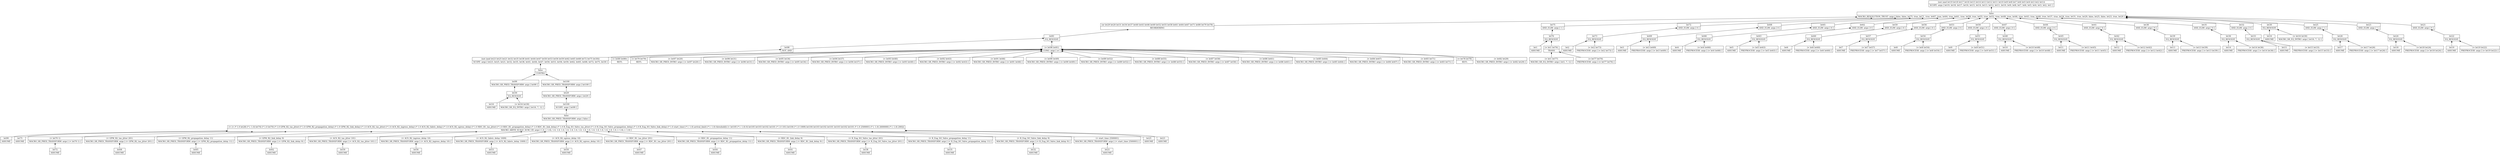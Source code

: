 
digraph proof {
	rankdir="BT";
	node [shape=record];
	comment="{\"letMap\" : {\"let1\" : \"(= arrival_time (+ start_time latency))\", \"let2\" : \"(= latency (+ R_Eng_SO_Valve_link_delay R_Eng_SO_Valve_propagation_delay R_Eng_SO_Valve_tas_jitter RDC_R1_link_delay RDC_R1_propagation_delay RDC_R1_tas_jitter ACS_R2_egress_delay ACS_R2_fabric_delay ACS_R2_ingress_delay ACS_R2_tas_jitter GPM_R2_link_delay GPM_R2_propagation_delay GPM_R2_tas_jitter))\", \"let3\" : \"(= GPM_R2_tas_jitter 200)\", \"let4\" : \"(= GPM_R2_propagation_delay 10)\", \"let5\" : \"(= GPM_R2_link_delay 8)\", \"let6\" : \"(= ACS_R2_tas_jitter 100)\", \"let7\" : \"(= ACS_R2_ingress_delay 9)\", \"let8\" : \"(= ACS_R2_fabric_delay 1008)\", \"let9\" : \"(= ACS_R2_egress_delay 9)\", \"let10\" : \"(= RDC_R1_tas_jitter 200)\", \"let11\" : \"(= RDC_R1_propagation_delay 10)\", \"let12\" : \"(= RDC_R1_link_delay 8)\", \"let13\" : \"(= R_Eng_SO_Valve_tas_jitter 200)\", \"let14\" : \"(= R_Eng_SO_Valve_propagation_delay 10)\", \"let15\" : \"(= R_Eng_SO_Valve_link_delay 8)\", \"let16\" : \"(\>= arrival_time (+ arrival_limit threshold))\", \"let17\" : \"(= arrival_limit 2600000)\", \"let18\" : \"(= threshold 200)\", \"let19\" : \"(= start_time 2500000)\", \"let20\" : \"(\>= start_time 2500001)\", \"let21\" : \"(not let20)\", \"let22\" : \"(and let21 (\>= start_time 2500000))\", \"let23\" : \"(\>= threshold 200)\", \"let24\" : \"(and (not (\>= threshold 201)) let23)\", \"let25\" : \"(\>= arrival_limit 2600000)\", \"let26\" : \"(and (not (\>= arrival_limit 2600001)) let25)\", \"let27\" : \"(* (- 1) arrival_time)\", \"let28\" : \"(+ threshold let27 arrival_limit)\", \"let29\" : \"(\>= let28 1)\", \"let30\" : \"(not let29)\", \"let31\" : \"(\>= R_Eng_SO_Valve_link_delay 9)\", \"let32\" : \"(not let31)\", \"let33\" : \"(and let32 (\>= R_Eng_SO_Valve_link_delay 8))\", \"let34\" : \"(\>= R_Eng_SO_Valve_propagation_delay 11)\", \"let35\" : \"(not let34)\", \"let36\" : \"(and let35 (\>= R_Eng_SO_Valve_propagation_delay 10))\", \"let37\" : \"(\>= R_Eng_SO_Valve_tas_jitter 201)\", \"let38\" : \"(not let37)\", \"let39\" : \"(and let38 (\>= R_Eng_SO_Valve_tas_jitter 200))\", \"let40\" : \"(\>= RDC_R1_link_delay 9)\", \"let41\" : \"(not let40)\", \"let42\" : \"(and let41 (\>= RDC_R1_link_delay 8))\", \"let43\" : \"(\>= RDC_R1_propagation_delay 11)\", \"let44\" : \"(not let43)\", \"let45\" : \"(and let44 (\>= RDC_R1_propagation_delay 10))\", \"let46\" : \"(\>= RDC_R1_tas_jitter 201)\", \"let47\" : \"(not let46)\", \"let48\" : \"(and let47 (\>= RDC_R1_tas_jitter 200))\", \"let49\" : \"(\>= ACS_R2_egress_delay 10)\", \"let50\" : \"(not let49)\", \"let51\" : \"(and let50 (\>= ACS_R2_egress_delay 9))\", \"let52\" : \"(\>= ACS_R2_fabric_delay 1009)\", \"let53\" : \"(not let52)\", \"let54\" : \"(and let53 (\>= ACS_R2_fabric_delay 1008))\", \"let55\" : \"(\>= ACS_R2_ingress_delay 10)\", \"let56\" : \"(not let55)\", \"let57\" : \"(and let56 (\>= ACS_R2_ingress_delay 9))\", \"let58\" : \"(\>= ACS_R2_tas_jitter 101)\", \"let59\" : \"(not let58)\", \"let60\" : \"(and let59 (\>= ACS_R2_tas_jitter 100))\", \"let61\" : \"(\>= GPM_R2_link_delay 9)\", \"let62\" : \"(not let61)\", \"let63\" : \"(and let62 (\>= GPM_R2_link_delay 8))\", \"let64\" : \"(\>= GPM_R2_propagation_delay 11)\", \"let65\" : \"(not let64)\", \"let66\" : \"(and let65 (\>= GPM_R2_propagation_delay 10))\", \"let67\" : \"(\>= GPM_R2_tas_jitter 201)\", \"let68\" : \"(not let67)\", \"let69\" : \"(and let68 (\>= GPM_R2_tas_jitter 200))\", \"let70\" : \"(+ latency (* (- 1) R_Eng_SO_Valve_link_delay) (* (- 1) R_Eng_SO_Valve_propagation_delay) (* (- 1) R_Eng_SO_Valve_tas_jitter) (* (- 1) RDC_R1_link_delay) (* (- 1) RDC_R1_propagation_delay) (* (- 1) RDC_R1_tas_jitter) (* (- 1) ACS_R2_egress_delay) (* (- 1) ACS_R2_fabric_delay) (* (- 1) ACS_R2_ingress_delay) (* (- 1) ACS_R2_tas_jitter) (* (- 1) GPM_R2_link_delay) (* (- 1) GPM_R2_propagation_delay) (* (- 1) GPM_R2_tas_jitter))\", \"let71\" : \"(\>= let70 1)\", \"let72\" : \"(not let71)\", \"let73\" : \"(and let72 (\>= let70 0))\", \"let74\" : \"(+ latency start_time let27)\", \"let75\" : \"(\>= let74 0)\", \"let76\" : \"(and (not (\>= let74 1)) let75)\", \"let77\" : \"(= latency (+ (* (- 1) start_time) arrival_time))\", \"let78\" : \"(not let75)\", \"let79\" : \"(not let25)\", \"let80\" : \"(not let23)\", \"let81\" : \"(or let80 let79 let20 let31 let34 let37 let40 let43 let46 let49 let52 let55 let58 let61 let64 let67 let71 let78 let29)\", \"let82\" : \"(not let30)\", \"let83\" : \"(not let72)\", \"let84\" : \"(not let68)\", \"let85\" : \"(not let65)\", \"let86\" : \"(not let62)\", \"let87\" : \"(not let59)\", \"let88\" : \"(not let56)\", \"let89\" : \"(not let53)\", \"let90\" : \"(not let50)\", \"let91\" : \"(not let47)\", \"let92\" : \"(not let44)\", \"let93\" : \"(not let41)\", \"let94\" : \"(not let38)\", \"let95\" : \"(not let35)\", \"let96\" : \"(not let32)\", \"let97\" : \"(not let21)\", \"let98\" : \"(or let80 let79 let97 let96 let95 let94 let93 let92 let91 let90 let89 let88 let87 let86 let85 let84 let83 let78 let82)\", \"let99\" : \"(\< let28 1)\", \"let100\" : \"(not let99)\", \"let101\" : \"(* 1.0 9)\", \"let102\" : \"(* 1.0 11)\", \"let103\" : \"(* 1.0 201)\", \"let104\" : \"(* 1.0 10)\", \"let105\" : \"(* 1.0 1)\"}}";
	0 [ label = "{(not (and let19 let18 let17 let16 let15 let14 let13 let12 let11 let10 let9 let8 let7 let6 let5 let4 let3 let2 let1))|SCOPE :args [ let19, let18, let17, let16, let15, let14, let13, let12, let11, let10, let9, let8, let7, let6, let5, let4, let3, let2, let1 ]}", comment = "{\"subProofQty\":147}" ];
	1 [ label = "{false|MACRO_RESOLUTION_TRUST :args [ false, false, let75, true, let71, true, let67, true, let64, true, let61, true, let58, true, let55, true, let52, true, let49, true, let46, true, let43, true, let40, true, let37, true, let34, true, let31, true, let29, false, let25, false, let23, true, let20 ]}", comment = "{\"subProofQty\":146}" ];
	2 [ label = "{(or let29 let20 let31 let34 let37 let40 let43 let46 let49 let52 let55 let58 let61 let64 let67 let71 let80 let79 let78)|REORDERING}", comment = "{\"subProofQty\":68}" ];
	3 [ label = "{let81|EQ_RESOLVE}", comment = "{\"subProofQty\":67}" ];
	4 [ label = "{let98|NOT_AND}", comment = "{\"subProofQty\":46}" ];
	5 [ label = "{(not (and let23 let25 let21 let32 let35 let38 let41 let44 let47 let50 let53 let56 let59 let62 let65 let68 let72 let75 let30))|SCOPE :args [ let23, let25, let21, let32, let35, let38, let41, let44, let47, let50, let53, let56, let59, let62, let65, let68, let72, let75, let30 ]}", comment = "{\"subProofQty\":45}" ];
	6 [ label = "{false|CONTRA}", comment = "{\"subProofQty\":44}" ];
	7 [ label = "{let99|MACRO_SR_PRED_TRANSFORM :args [ let99 ]}", comment = "{\"subProofQty\":4}" ];
	8 [ label = "{let30|EQ_RESOLVE}", comment = "{\"subProofQty\":3}" ];
	9 [ label = "{let16|ASSUME}", comment = "{\"subProofQty\":1}" ];
	9 -> 8;
	10 [ label = "{(= let16 let30)|MACRO_SR_EQ_INTRO :args [ let16, 7, 12 ]}", comment = "{\"subProofQty\":1}" ];
	10 -> 8;
	8 -> 7;
	7 -> 6;
	11 [ label = "{let100|MACRO_SR_PRED_TRANSFORM :args [ let100 ]}", comment = "{\"subProofQty\":39}" ];
	12 [ label = "{let29|MACRO_SR_PRED_TRANSFORM :args [ let29 ]}", comment = "{\"subProofQty\":38}" ];
	13 [ label = "{let100|SCOPE :args [ let99 ]}", comment = "{\"subProofQty\":37}" ];
	14 [ label = "{false|MACRO_SR_PRED_TRANSFORM :args [ false ]}", comment = "{\"subProofQty\":36}" ];
	15 [ label = "{(\< (+ (* 1.0 let28) (* (- 1.0) let74) (* 1.0 let70) (* 1.0 GPM_R2_tas_jitter) (* 1.0 GPM_R2_propagation_delay) (* 1.0 GPM_R2_link_delay) (* 1.0 ACS_R2_tas_jitter) (* 1.0 ACS_R2_ingress_delay) (* 1.0 ACS_R2_fabric_delay) (* 1.0 ACS_R2_egress_delay) (* 1.0 RDC_R1_tas_jitter) (* 1.0 RDC_R1_propagation_delay) (* 1.0 RDC_R1_link_delay) (* 1.0 R_Eng_SO_Valve_tas_jitter) (* 1.0 R_Eng_SO_Valve_propagation_delay) (* 1.0 R_Eng_SO_Valve_link_delay) (* 1.0 start_time) (* (- 1.0) arrival_limit) (* (- 1.0) threshold)) (+ let105 (* (- 1.0) 0) let105 let103 let102 let101 (* 1.0 101) let104 (* 1.0 1009) let104 let103 let102 let101 let103 let102 let101 (* 1.0 2500001) (* (- 1.0) 2600000) (* (- 1.0) 200)))|MACRO_ARITH_SCALE_SUM_UB :args [ 1.0, (- 1.0), 1.0, 1.0, 1.0, 1.0, 1.0, 1.0, 1.0, 1.0, 1.0, 1.0, 1.0, 1.0, 1.0, 1.0, 1.0, (- 1.0), (- 1.0) ]}", comment = "{\"subProofQty\":35}" ];
	16 [ label = "{let99|ASSUME}", comment = "{\"subProofQty\":1}" ];
	16 -> 15;
	17 [ label = "{let75|ASSUME}", comment = "{\"subProofQty\":1}" ];
	17 -> 15;
	18 [ label = "{(\< let70 1)|MACRO_SR_PRED_TRANSFORM :args [ (\< let70 1) ]}", comment = "{\"subProofQty\":2}" ];
	19 [ label = "{let72|ASSUME}", comment = "{\"subProofQty\":1}" ];
	19 -> 18;
	18 -> 15;
	20 [ label = "{(\< GPM_R2_tas_jitter 201)|MACRO_SR_PRED_TRANSFORM :args [ (\< GPM_R2_tas_jitter 201) ]}", comment = "{\"subProofQty\":2}" ];
	21 [ label = "{let68|ASSUME}", comment = "{\"subProofQty\":1}" ];
	21 -> 20;
	20 -> 15;
	22 [ label = "{(\< GPM_R2_propagation_delay 11)|MACRO_SR_PRED_TRANSFORM :args [ (\< GPM_R2_propagation_delay 11) ]}", comment = "{\"subProofQty\":2}" ];
	23 [ label = "{let65|ASSUME}", comment = "{\"subProofQty\":1}" ];
	23 -> 22;
	22 -> 15;
	24 [ label = "{(\< GPM_R2_link_delay 9)|MACRO_SR_PRED_TRANSFORM :args [ (\< GPM_R2_link_delay 9) ]}", comment = "{\"subProofQty\":2}" ];
	25 [ label = "{let62|ASSUME}", comment = "{\"subProofQty\":1}" ];
	25 -> 24;
	24 -> 15;
	26 [ label = "{(\< ACS_R2_tas_jitter 101)|MACRO_SR_PRED_TRANSFORM :args [ (\< ACS_R2_tas_jitter 101) ]}", comment = "{\"subProofQty\":2}" ];
	27 [ label = "{let59|ASSUME}", comment = "{\"subProofQty\":1}" ];
	27 -> 26;
	26 -> 15;
	28 [ label = "{(\< ACS_R2_ingress_delay 10)|MACRO_SR_PRED_TRANSFORM :args [ (\< ACS_R2_ingress_delay 10) ]}", comment = "{\"subProofQty\":2}" ];
	29 [ label = "{let56|ASSUME}", comment = "{\"subProofQty\":1}" ];
	29 -> 28;
	28 -> 15;
	30 [ label = "{(\< ACS_R2_fabric_delay 1009)|MACRO_SR_PRED_TRANSFORM :args [ (\< ACS_R2_fabric_delay 1009) ]}", comment = "{\"subProofQty\":2}" ];
	31 [ label = "{let53|ASSUME}", comment = "{\"subProofQty\":1}" ];
	31 -> 30;
	30 -> 15;
	32 [ label = "{(\< ACS_R2_egress_delay 10)|MACRO_SR_PRED_TRANSFORM :args [ (\< ACS_R2_egress_delay 10) ]}", comment = "{\"subProofQty\":2}" ];
	33 [ label = "{let50|ASSUME}", comment = "{\"subProofQty\":1}" ];
	33 -> 32;
	32 -> 15;
	34 [ label = "{(\< RDC_R1_tas_jitter 201)|MACRO_SR_PRED_TRANSFORM :args [ (\< RDC_R1_tas_jitter 201) ]}", comment = "{\"subProofQty\":2}" ];
	35 [ label = "{let47|ASSUME}", comment = "{\"subProofQty\":1}" ];
	35 -> 34;
	34 -> 15;
	36 [ label = "{(\< RDC_R1_propagation_delay 11)|MACRO_SR_PRED_TRANSFORM :args [ (\< RDC_R1_propagation_delay 11) ]}", comment = "{\"subProofQty\":2}" ];
	37 [ label = "{let44|ASSUME}", comment = "{\"subProofQty\":1}" ];
	37 -> 36;
	36 -> 15;
	38 [ label = "{(\< RDC_R1_link_delay 9)|MACRO_SR_PRED_TRANSFORM :args [ (\< RDC_R1_link_delay 9) ]}", comment = "{\"subProofQty\":2}" ];
	39 [ label = "{let41|ASSUME}", comment = "{\"subProofQty\":1}" ];
	39 -> 38;
	38 -> 15;
	40 [ label = "{(\< R_Eng_SO_Valve_tas_jitter 201)|MACRO_SR_PRED_TRANSFORM :args [ (\< R_Eng_SO_Valve_tas_jitter 201) ]}", comment = "{\"subProofQty\":2}" ];
	41 [ label = "{let38|ASSUME}", comment = "{\"subProofQty\":1}" ];
	41 -> 40;
	40 -> 15;
	42 [ label = "{(\< R_Eng_SO_Valve_propagation_delay 11)|MACRO_SR_PRED_TRANSFORM :args [ (\< R_Eng_SO_Valve_propagation_delay 11) ]}", comment = "{\"subProofQty\":2}" ];
	43 [ label = "{let35|ASSUME}", comment = "{\"subProofQty\":1}" ];
	43 -> 42;
	42 -> 15;
	44 [ label = "{(\< R_Eng_SO_Valve_link_delay 9)|MACRO_SR_PRED_TRANSFORM :args [ (\< R_Eng_SO_Valve_link_delay 9) ]}", comment = "{\"subProofQty\":2}" ];
	45 [ label = "{let32|ASSUME}", comment = "{\"subProofQty\":1}" ];
	45 -> 44;
	44 -> 15;
	46 [ label = "{(\< start_time 2500001)|MACRO_SR_PRED_TRANSFORM :args [ (\< start_time 2500001) ]}", comment = "{\"subProofQty\":2}" ];
	47 [ label = "{let21|ASSUME}", comment = "{\"subProofQty\":1}" ];
	47 -> 46;
	46 -> 15;
	48 [ label = "{let25|ASSUME}", comment = "{\"subProofQty\":1}" ];
	48 -> 15;
	49 [ label = "{let23|ASSUME}", comment = "{\"subProofQty\":1}" ];
	49 -> 15;
	15 -> 14;
	14 -> 13;
	13 -> 12;
	12 -> 11;
	11 -> 6;
	6 -> 5;
	5 -> 4;
	4 -> 3;
	50 [ label = "{(= let98 let81)|CONG :args [ or ]}", comment = "{\"subProofQty\":20}" ];
	51 [ label = "{(= let80 let80)|REFL}", comment = "{\"subProofQty\":1}" ];
	51 -> 50;
	52 [ label = "{(= let79 let79)|REFL}", comment = "{\"subProofQty\":1}" ];
	52 -> 50;
	53 [ label = "{(= let97 let20)|MACRO_SR_PRED_INTRO :args [ (= let97 let20) ]}", comment = "{\"subProofQty\":1}" ];
	53 -> 50;
	54 [ label = "{(= let96 let31)|MACRO_SR_PRED_INTRO :args [ (= let96 let31) ]}", comment = "{\"subProofQty\":1}" ];
	54 -> 50;
	55 [ label = "{(= let95 let34)|MACRO_SR_PRED_INTRO :args [ (= let95 let34) ]}", comment = "{\"subProofQty\":1}" ];
	55 -> 50;
	56 [ label = "{(= let94 let37)|MACRO_SR_PRED_INTRO :args [ (= let94 let37) ]}", comment = "{\"subProofQty\":1}" ];
	56 -> 50;
	57 [ label = "{(= let93 let40)|MACRO_SR_PRED_INTRO :args [ (= let93 let40) ]}", comment = "{\"subProofQty\":1}" ];
	57 -> 50;
	58 [ label = "{(= let92 let43)|MACRO_SR_PRED_INTRO :args [ (= let92 let43) ]}", comment = "{\"subProofQty\":1}" ];
	58 -> 50;
	59 [ label = "{(= let91 let46)|MACRO_SR_PRED_INTRO :args [ (= let91 let46) ]}", comment = "{\"subProofQty\":1}" ];
	59 -> 50;
	60 [ label = "{(= let90 let49)|MACRO_SR_PRED_INTRO :args [ (= let90 let49) ]}", comment = "{\"subProofQty\":1}" ];
	60 -> 50;
	61 [ label = "{(= let89 let52)|MACRO_SR_PRED_INTRO :args [ (= let89 let52) ]}", comment = "{\"subProofQty\":1}" ];
	61 -> 50;
	62 [ label = "{(= let88 let55)|MACRO_SR_PRED_INTRO :args [ (= let88 let55) ]}", comment = "{\"subProofQty\":1}" ];
	62 -> 50;
	63 [ label = "{(= let87 let58)|MACRO_SR_PRED_INTRO :args [ (= let87 let58) ]}", comment = "{\"subProofQty\":1}" ];
	63 -> 50;
	64 [ label = "{(= let86 let61)|MACRO_SR_PRED_INTRO :args [ (= let86 let61) ]}", comment = "{\"subProofQty\":1}" ];
	64 -> 50;
	65 [ label = "{(= let85 let64)|MACRO_SR_PRED_INTRO :args [ (= let85 let64) ]}", comment = "{\"subProofQty\":1}" ];
	65 -> 50;
	66 [ label = "{(= let84 let67)|MACRO_SR_PRED_INTRO :args [ (= let84 let67) ]}", comment = "{\"subProofQty\":1}" ];
	66 -> 50;
	67 [ label = "{(= let83 let71)|MACRO_SR_PRED_INTRO :args [ (= let83 let71) ]}", comment = "{\"subProofQty\":1}" ];
	67 -> 50;
	68 [ label = "{(= let78 let78)|REFL}", comment = "{\"subProofQty\":1}" ];
	68 -> 50;
	69 [ label = "{(= let82 let29)|MACRO_SR_PRED_INTRO :args [ (= let82 let29) ]}", comment = "{\"subProofQty\":1}" ];
	69 -> 50;
	50 -> 3;
	3 -> 2;
	2 -> 1;
	70 [ label = "{let75|AND_ELIM :args [ 1 ]}", comment = "{\"subProofQty\":6}" ];
	71 [ label = "{let76|EQ_RESOLVE}", comment = "{\"subProofQty\":5}" ];
	72 [ label = "{let1|ASSUME}", comment = "{\"subProofQty\":1}" ];
	72 -> 71;
	73 [ label = "{(= let1 let76)|TRANS}", comment = "{\"subProofQty\":3}" ];
	74 [ label = "{(= let1 let77)|MACRO_SR_EQ_INTRO :args [ let1, 7, 12 ]}", comment = "{\"subProofQty\":1}" ];
	74 -> 73;
	75 [ label = "{(= let77 let76)|PREPROCESS :args [ (= let77 let76) ]}", comment = "{\"subProofQty\":1}" ];
	75 -> 73;
	73 -> 71;
	71 -> 70;
	70 -> 1;
	76 [ label = "{let72|AND_ELIM :args [ 0 ]}", comment = "{\"subProofQty\":4}" ];
	77 [ label = "{let73|EQ_RESOLVE}", comment = "{\"subProofQty\":3}" ];
	78 [ label = "{let2|ASSUME}", comment = "{\"subProofQty\":1}" ];
	78 -> 77;
	79 [ label = "{(= let2 let73)|PREPROCESS :args [ (= let2 let73) ]}", comment = "{\"subProofQty\":1}" ];
	79 -> 77;
	77 -> 76;
	76 -> 1;
	80 [ label = "{let68|AND_ELIM :args [ 0 ]}", comment = "{\"subProofQty\":4}" ];
	81 [ label = "{let69|EQ_RESOLVE}", comment = "{\"subProofQty\":3}" ];
	82 [ label = "{let3|ASSUME}", comment = "{\"subProofQty\":1}" ];
	82 -> 81;
	83 [ label = "{(= let3 let69)|PREPROCESS :args [ (= let3 let69) ]}", comment = "{\"subProofQty\":1}" ];
	83 -> 81;
	81 -> 80;
	80 -> 1;
	84 [ label = "{let65|AND_ELIM :args [ 0 ]}", comment = "{\"subProofQty\":4}" ];
	85 [ label = "{let66|EQ_RESOLVE}", comment = "{\"subProofQty\":3}" ];
	86 [ label = "{let4|ASSUME}", comment = "{\"subProofQty\":1}" ];
	86 -> 85;
	87 [ label = "{(= let4 let66)|PREPROCESS :args [ (= let4 let66) ]}", comment = "{\"subProofQty\":1}" ];
	87 -> 85;
	85 -> 84;
	84 -> 1;
	88 [ label = "{let62|AND_ELIM :args [ 0 ]}", comment = "{\"subProofQty\":4}" ];
	89 [ label = "{let63|EQ_RESOLVE}", comment = "{\"subProofQty\":3}" ];
	90 [ label = "{let5|ASSUME}", comment = "{\"subProofQty\":1}" ];
	90 -> 89;
	91 [ label = "{(= let5 let63)|PREPROCESS :args [ (= let5 let63) ]}", comment = "{\"subProofQty\":1}" ];
	91 -> 89;
	89 -> 88;
	88 -> 1;
	92 [ label = "{let59|AND_ELIM :args [ 0 ]}", comment = "{\"subProofQty\":4}" ];
	93 [ label = "{let60|EQ_RESOLVE}", comment = "{\"subProofQty\":3}" ];
	94 [ label = "{let6|ASSUME}", comment = "{\"subProofQty\":1}" ];
	94 -> 93;
	95 [ label = "{(= let6 let60)|PREPROCESS :args [ (= let6 let60) ]}", comment = "{\"subProofQty\":1}" ];
	95 -> 93;
	93 -> 92;
	92 -> 1;
	96 [ label = "{let56|AND_ELIM :args [ 0 ]}", comment = "{\"subProofQty\":4}" ];
	97 [ label = "{let57|EQ_RESOLVE}", comment = "{\"subProofQty\":3}" ];
	98 [ label = "{let7|ASSUME}", comment = "{\"subProofQty\":1}" ];
	98 -> 97;
	99 [ label = "{(= let7 let57)|PREPROCESS :args [ (= let7 let57) ]}", comment = "{\"subProofQty\":1}" ];
	99 -> 97;
	97 -> 96;
	96 -> 1;
	100 [ label = "{let53|AND_ELIM :args [ 0 ]}", comment = "{\"subProofQty\":4}" ];
	101 [ label = "{let54|EQ_RESOLVE}", comment = "{\"subProofQty\":3}" ];
	102 [ label = "{let8|ASSUME}", comment = "{\"subProofQty\":1}" ];
	102 -> 101;
	103 [ label = "{(= let8 let54)|PREPROCESS :args [ (= let8 let54) ]}", comment = "{\"subProofQty\":1}" ];
	103 -> 101;
	101 -> 100;
	100 -> 1;
	104 [ label = "{let50|AND_ELIM :args [ 0 ]}", comment = "{\"subProofQty\":4}" ];
	105 [ label = "{let51|EQ_RESOLVE}", comment = "{\"subProofQty\":3}" ];
	106 [ label = "{let9|ASSUME}", comment = "{\"subProofQty\":1}" ];
	106 -> 105;
	107 [ label = "{(= let9 let51)|PREPROCESS :args [ (= let9 let51) ]}", comment = "{\"subProofQty\":1}" ];
	107 -> 105;
	105 -> 104;
	104 -> 1;
	108 [ label = "{let47|AND_ELIM :args [ 0 ]}", comment = "{\"subProofQty\":4}" ];
	109 [ label = "{let48|EQ_RESOLVE}", comment = "{\"subProofQty\":3}" ];
	110 [ label = "{let10|ASSUME}", comment = "{\"subProofQty\":1}" ];
	110 -> 109;
	111 [ label = "{(= let10 let48)|PREPROCESS :args [ (= let10 let48) ]}", comment = "{\"subProofQty\":1}" ];
	111 -> 109;
	109 -> 108;
	108 -> 1;
	112 [ label = "{let44|AND_ELIM :args [ 0 ]}", comment = "{\"subProofQty\":4}" ];
	113 [ label = "{let45|EQ_RESOLVE}", comment = "{\"subProofQty\":3}" ];
	114 [ label = "{let11|ASSUME}", comment = "{\"subProofQty\":1}" ];
	114 -> 113;
	115 [ label = "{(= let11 let45)|PREPROCESS :args [ (= let11 let45) ]}", comment = "{\"subProofQty\":1}" ];
	115 -> 113;
	113 -> 112;
	112 -> 1;
	116 [ label = "{let41|AND_ELIM :args [ 0 ]}", comment = "{\"subProofQty\":4}" ];
	117 [ label = "{let42|EQ_RESOLVE}", comment = "{\"subProofQty\":3}" ];
	118 [ label = "{let12|ASSUME}", comment = "{\"subProofQty\":1}" ];
	118 -> 117;
	119 [ label = "{(= let12 let42)|PREPROCESS :args [ (= let12 let42) ]}", comment = "{\"subProofQty\":1}" ];
	119 -> 117;
	117 -> 116;
	116 -> 1;
	120 [ label = "{let38|AND_ELIM :args [ 0 ]}", comment = "{\"subProofQty\":4}" ];
	121 [ label = "{let39|EQ_RESOLVE}", comment = "{\"subProofQty\":3}" ];
	122 [ label = "{let13|ASSUME}", comment = "{\"subProofQty\":1}" ];
	122 -> 121;
	123 [ label = "{(= let13 let39)|PREPROCESS :args [ (= let13 let39) ]}", comment = "{\"subProofQty\":1}" ];
	123 -> 121;
	121 -> 120;
	120 -> 1;
	124 [ label = "{let35|AND_ELIM :args [ 0 ]}", comment = "{\"subProofQty\":4}" ];
	125 [ label = "{let36|EQ_RESOLVE}", comment = "{\"subProofQty\":3}" ];
	126 [ label = "{let14|ASSUME}", comment = "{\"subProofQty\":1}" ];
	126 -> 125;
	127 [ label = "{(= let14 let36)|PREPROCESS :args [ (= let14 let36) ]}", comment = "{\"subProofQty\":1}" ];
	127 -> 125;
	125 -> 124;
	124 -> 1;
	128 [ label = "{let32|AND_ELIM :args [ 0 ]}", comment = "{\"subProofQty\":4}" ];
	129 [ label = "{let33|EQ_RESOLVE}", comment = "{\"subProofQty\":3}" ];
	130 [ label = "{let15|ASSUME}", comment = "{\"subProofQty\":1}" ];
	130 -> 129;
	131 [ label = "{(= let15 let33)|PREPROCESS :args [ (= let15 let33) ]}", comment = "{\"subProofQty\":1}" ];
	131 -> 129;
	129 -> 128;
	128 -> 1;
	132 [ label = "{let30|EQ_RESOLVE}", comment = "{\"subProofQty\":3}" ];
	133 [ label = "{let16|ASSUME}", comment = "{\"subProofQty\":1}" ];
	133 -> 132;
	134 [ label = "{(= let16 let30)|MACRO_SR_EQ_INTRO :args [ let16, 7, 12 ]}", comment = "{\"subProofQty\":1}" ];
	134 -> 132;
	132 -> 1;
	135 [ label = "{let25|AND_ELIM :args [ 1 ]}", comment = "{\"subProofQty\":4}" ];
	136 [ label = "{let26|EQ_RESOLVE}", comment = "{\"subProofQty\":3}" ];
	137 [ label = "{let17|ASSUME}", comment = "{\"subProofQty\":1}" ];
	137 -> 136;
	138 [ label = "{(= let17 let26)|PREPROCESS :args [ (= let17 let26) ]}", comment = "{\"subProofQty\":1}" ];
	138 -> 136;
	136 -> 135;
	135 -> 1;
	139 [ label = "{let23|AND_ELIM :args [ 1 ]}", comment = "{\"subProofQty\":4}" ];
	140 [ label = "{let24|EQ_RESOLVE}", comment = "{\"subProofQty\":3}" ];
	141 [ label = "{let18|ASSUME}", comment = "{\"subProofQty\":1}" ];
	141 -> 140;
	142 [ label = "{(= let18 let24)|PREPROCESS :args [ (= let18 let24) ]}", comment = "{\"subProofQty\":1}" ];
	142 -> 140;
	140 -> 139;
	139 -> 1;
	143 [ label = "{let21|AND_ELIM :args [ 0 ]}", comment = "{\"subProofQty\":4}" ];
	144 [ label = "{let22|EQ_RESOLVE}", comment = "{\"subProofQty\":3}" ];
	145 [ label = "{let19|ASSUME}", comment = "{\"subProofQty\":1}" ];
	145 -> 144;
	146 [ label = "{(= let19 let22)|PREPROCESS :args [ (= let19 let22) ]}", comment = "{\"subProofQty\":1}" ];
	146 -> 144;
	144 -> 143;
	143 -> 1;
	1 -> 0;

}


